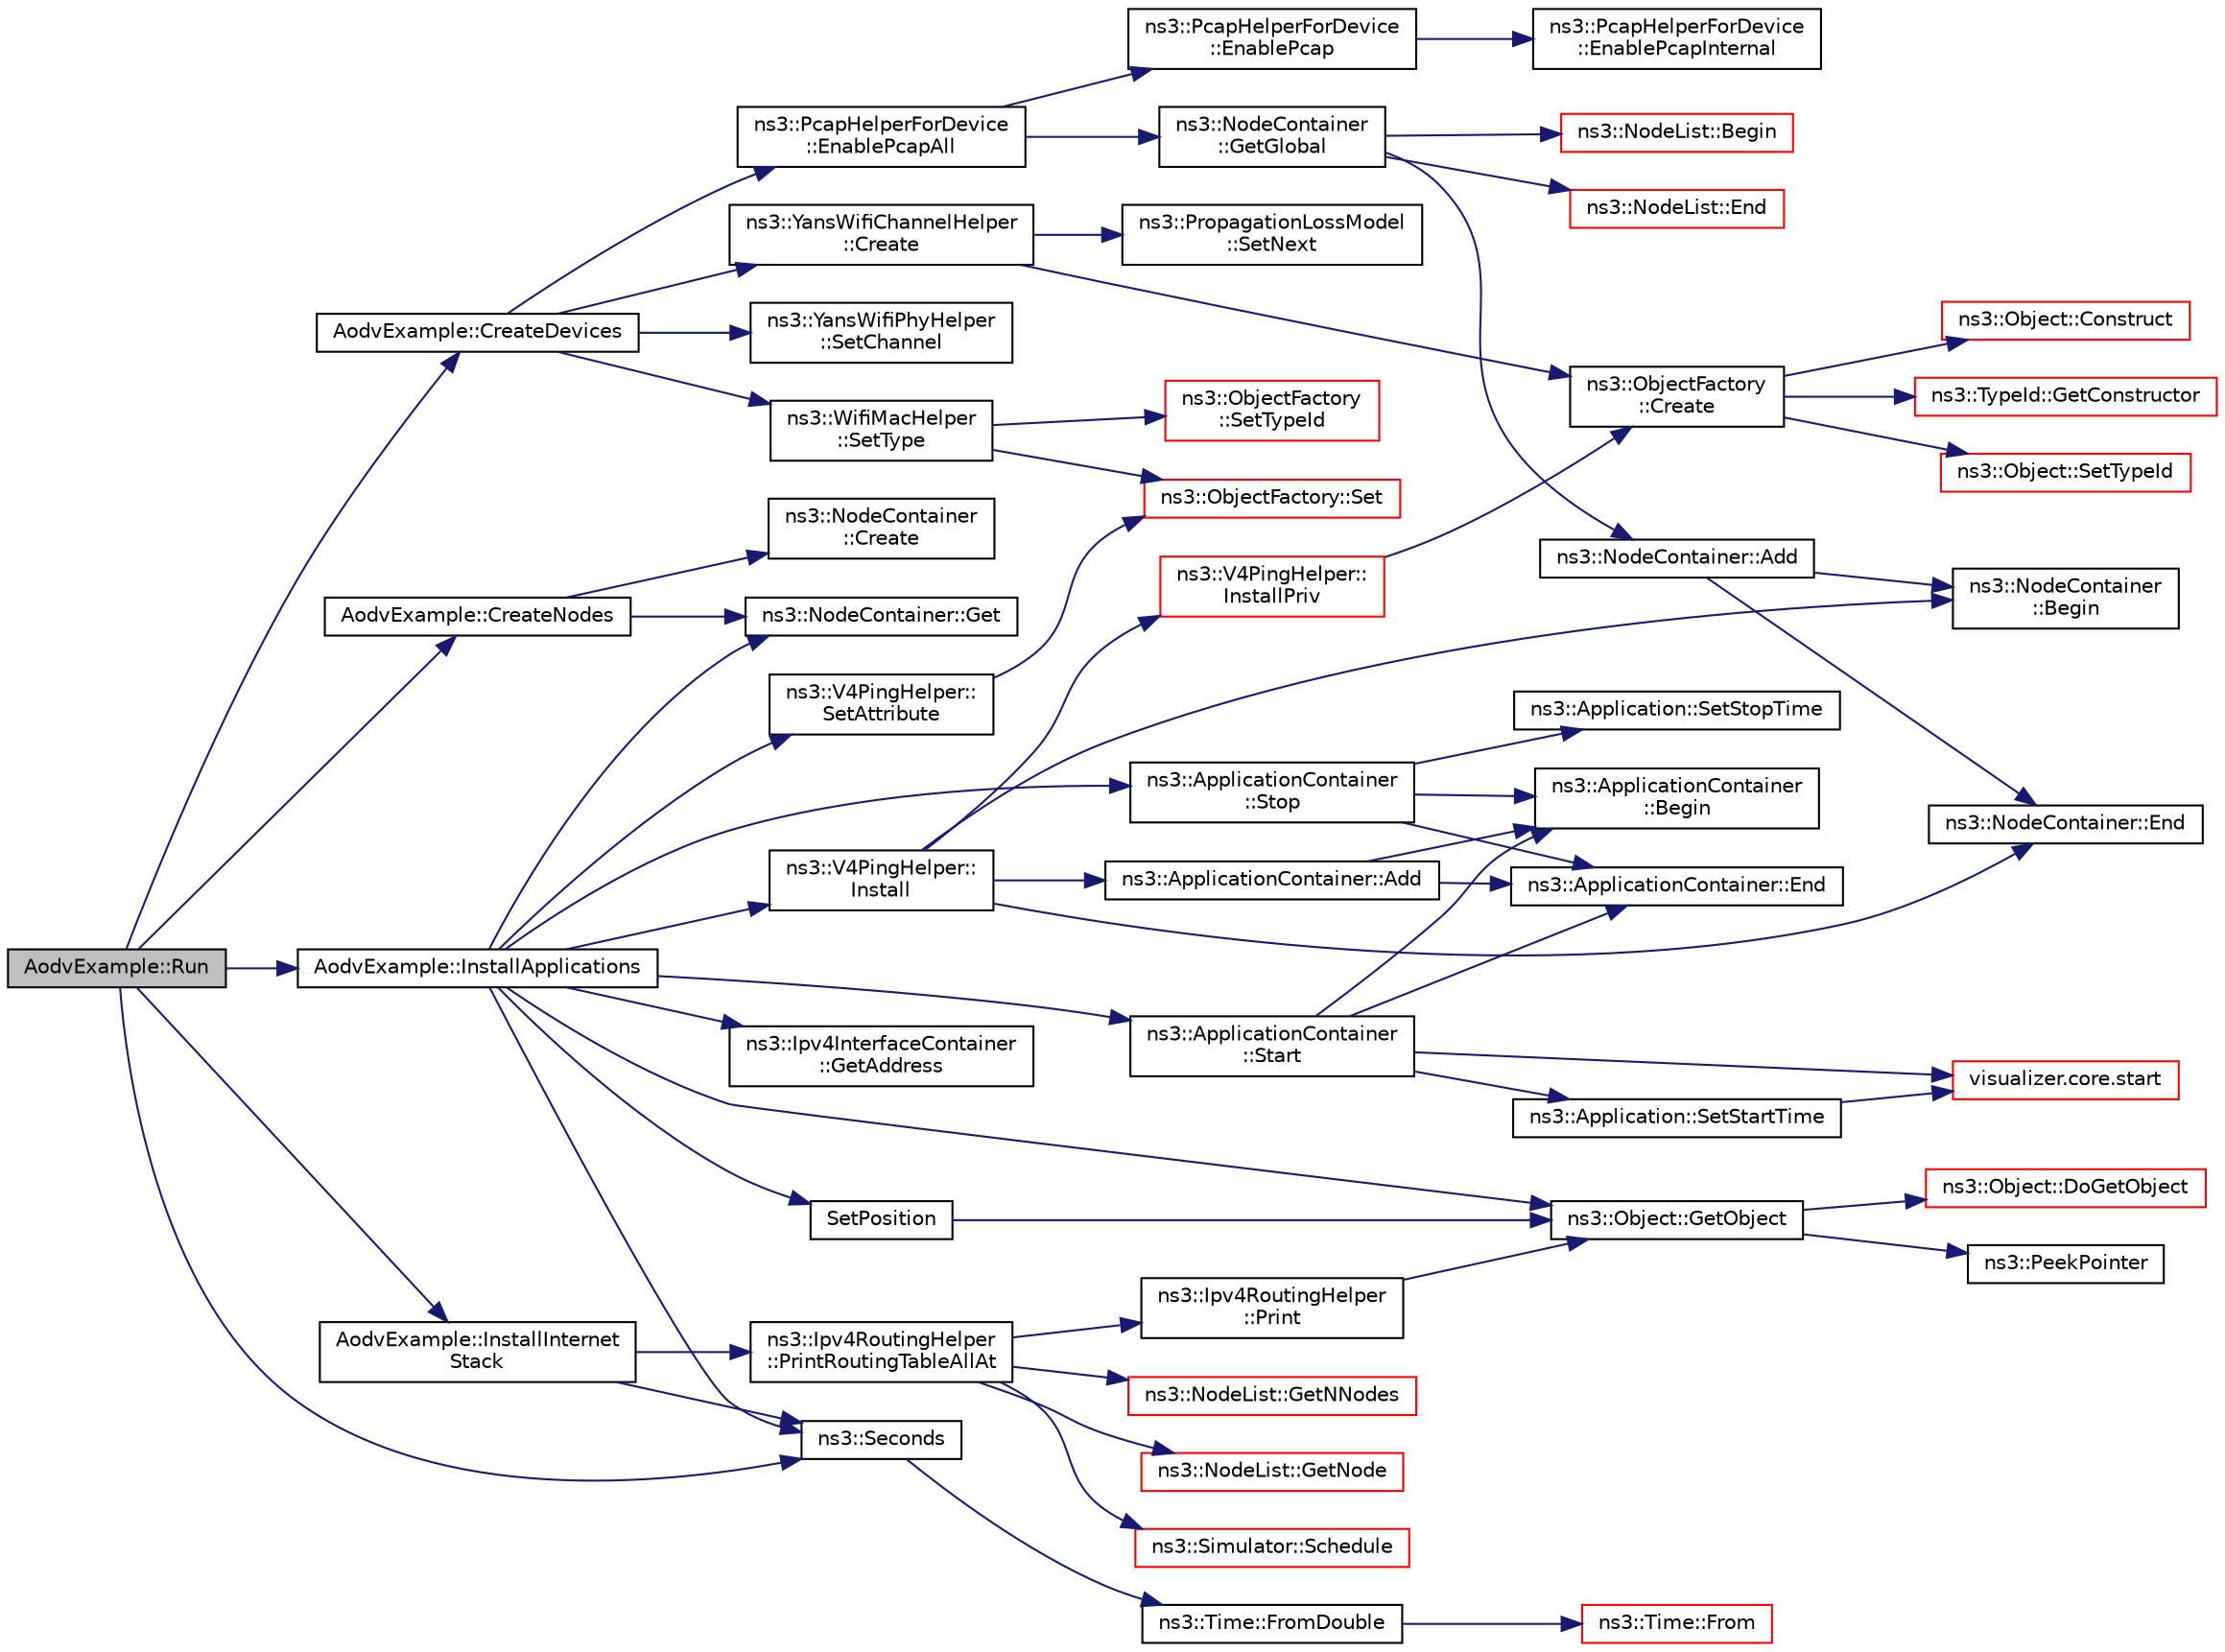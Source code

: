 digraph "AodvExample::Run"
{
 // LATEX_PDF_SIZE
  edge [fontname="Helvetica",fontsize="10",labelfontname="Helvetica",labelfontsize="10"];
  node [fontname="Helvetica",fontsize="10",shape=record];
  rankdir="LR";
  Node1 [label="AodvExample::Run",height=0.2,width=0.4,color="black", fillcolor="grey75", style="filled", fontcolor="black",tooltip="Run simulation."];
  Node1 -> Node2 [color="midnightblue",fontsize="10",style="solid",fontname="Helvetica"];
  Node2 [label="AodvExample::CreateDevices",height=0.2,width=0.4,color="black", fillcolor="white", style="filled",URL="$class_aodv_example.html#a0e9be9e9b05169dfe7d440ac2dfa3252",tooltip="Create the devices."];
  Node2 -> Node3 [color="midnightblue",fontsize="10",style="solid",fontname="Helvetica"];
  Node3 [label="ns3::YansWifiChannelHelper\l::Create",height=0.2,width=0.4,color="black", fillcolor="white", style="filled",URL="$classns3_1_1_yans_wifi_channel_helper.html#a6bb01082fd42806a6b95e6684a4344d4",tooltip=" "];
  Node3 -> Node4 [color="midnightblue",fontsize="10",style="solid",fontname="Helvetica"];
  Node4 [label="ns3::ObjectFactory\l::Create",height=0.2,width=0.4,color="black", fillcolor="white", style="filled",URL="$classns3_1_1_object_factory.html#a52eda277f4aaab54266134ba48102ad7",tooltip="Create an Object instance of the configured TypeId."];
  Node4 -> Node5 [color="midnightblue",fontsize="10",style="solid",fontname="Helvetica"];
  Node5 [label="ns3::Object::Construct",height=0.2,width=0.4,color="red", fillcolor="white", style="filled",URL="$classns3_1_1_object.html#a636e8411dc5228771f45c9b805d348fa",tooltip="Initialize all member variables registered as Attributes of this TypeId."];
  Node4 -> Node29 [color="midnightblue",fontsize="10",style="solid",fontname="Helvetica"];
  Node29 [label="ns3::TypeId::GetConstructor",height=0.2,width=0.4,color="red", fillcolor="white", style="filled",URL="$classns3_1_1_type_id.html#a66b2628edf921fc88945ec8a8f3a1683",tooltip="Get the constructor callback."];
  Node4 -> Node31 [color="midnightblue",fontsize="10",style="solid",fontname="Helvetica"];
  Node31 [label="ns3::Object::SetTypeId",height=0.2,width=0.4,color="red", fillcolor="white", style="filled",URL="$classns3_1_1_object.html#a19b1ebd8ec8fe404845e665880a6c5ad",tooltip="Set the TypeId of this Object."];
  Node3 -> Node34 [color="midnightblue",fontsize="10",style="solid",fontname="Helvetica"];
  Node34 [label="ns3::PropagationLossModel\l::SetNext",height=0.2,width=0.4,color="black", fillcolor="white", style="filled",URL="$classns3_1_1_propagation_loss_model.html#ac6d627f2eb09daa057de080615ac1013",tooltip="Enables a chain of loss models to act on the signal."];
  Node2 -> Node35 [color="midnightblue",fontsize="10",style="solid",fontname="Helvetica"];
  Node35 [label="ns3::PcapHelperForDevice\l::EnablePcapAll",height=0.2,width=0.4,color="black", fillcolor="white", style="filled",URL="$classns3_1_1_pcap_helper_for_device.html#a4ab183a2512120200d4a0e5d8ececd49",tooltip="Enable pcap output on each device (which is of the appropriate type) in the set of all nodes created ..."];
  Node35 -> Node36 [color="midnightblue",fontsize="10",style="solid",fontname="Helvetica"];
  Node36 [label="ns3::PcapHelperForDevice\l::EnablePcap",height=0.2,width=0.4,color="black", fillcolor="white", style="filled",URL="$classns3_1_1_pcap_helper_for_device.html#a74866def9a881aa9d5c5be1225a26722",tooltip="Enable pcap output the indicated net device."];
  Node36 -> Node37 [color="midnightblue",fontsize="10",style="solid",fontname="Helvetica"];
  Node37 [label="ns3::PcapHelperForDevice\l::EnablePcapInternal",height=0.2,width=0.4,color="black", fillcolor="white", style="filled",URL="$classns3_1_1_pcap_helper_for_device.html#aae5c1fa77e45af342b1e3f70bf604e0f",tooltip="Enable pcap output the indicated net device."];
  Node35 -> Node38 [color="midnightblue",fontsize="10",style="solid",fontname="Helvetica"];
  Node38 [label="ns3::NodeContainer\l::GetGlobal",height=0.2,width=0.4,color="black", fillcolor="white", style="filled",URL="$classns3_1_1_node_container.html#a687e8f9ceb74d0ce3b06591c9f44c9ed",tooltip="Create a NodeContainer that contains a list of all nodes created through NodeContainer::Create() and ..."];
  Node38 -> Node39 [color="midnightblue",fontsize="10",style="solid",fontname="Helvetica"];
  Node39 [label="ns3::NodeContainer::Add",height=0.2,width=0.4,color="black", fillcolor="white", style="filled",URL="$classns3_1_1_node_container.html#aa60b3a0e70f2fb324e16ffcf8bf31fcb",tooltip="Append the contents of another NodeContainer to the end of this container."];
  Node39 -> Node40 [color="midnightblue",fontsize="10",style="solid",fontname="Helvetica"];
  Node40 [label="ns3::NodeContainer\l::Begin",height=0.2,width=0.4,color="black", fillcolor="white", style="filled",URL="$classns3_1_1_node_container.html#a2bfe1f50688c96e0888b1907e1e2f324",tooltip="Get an iterator which refers to the first Node in the container."];
  Node39 -> Node41 [color="midnightblue",fontsize="10",style="solid",fontname="Helvetica"];
  Node41 [label="ns3::NodeContainer::End",height=0.2,width=0.4,color="black", fillcolor="white", style="filled",URL="$classns3_1_1_node_container.html#a4904853b5d3e86f622a2ef8b4e959e08",tooltip="Get an iterator which indicates past-the-last Node in the container."];
  Node38 -> Node42 [color="midnightblue",fontsize="10",style="solid",fontname="Helvetica"];
  Node42 [label="ns3::NodeList::Begin",height=0.2,width=0.4,color="red", fillcolor="white", style="filled",URL="$classns3_1_1_node_list.html#a93d2211831f5cb71d1dbb721e2721d7f",tooltip=" "];
  Node38 -> Node76 [color="midnightblue",fontsize="10",style="solid",fontname="Helvetica"];
  Node76 [label="ns3::NodeList::End",height=0.2,width=0.4,color="red", fillcolor="white", style="filled",URL="$classns3_1_1_node_list.html#a027a558c16e6078e25c7ffc67becb559",tooltip=" "];
  Node2 -> Node77 [color="midnightblue",fontsize="10",style="solid",fontname="Helvetica"];
  Node77 [label="ns3::YansWifiPhyHelper\l::SetChannel",height=0.2,width=0.4,color="black", fillcolor="white", style="filled",URL="$classns3_1_1_yans_wifi_phy_helper.html#ad2e9a27587dd4ff320435c93cc2676de",tooltip=" "];
  Node2 -> Node78 [color="midnightblue",fontsize="10",style="solid",fontname="Helvetica"];
  Node78 [label="ns3::WifiMacHelper\l::SetType",height=0.2,width=0.4,color="black", fillcolor="white", style="filled",URL="$classns3_1_1_wifi_mac_helper.html#a382d8df76a1dd7007179d1963b4b6bc6",tooltip=" "];
  Node78 -> Node79 [color="midnightblue",fontsize="10",style="solid",fontname="Helvetica"];
  Node79 [label="ns3::ObjectFactory::Set",height=0.2,width=0.4,color="red", fillcolor="white", style="filled",URL="$classns3_1_1_object_factory.html#a3c9d5ed564f08ab4427e113bcc48e1d4",tooltip="Set an attribute to be set during construction."];
  Node78 -> Node72 [color="midnightblue",fontsize="10",style="solid",fontname="Helvetica"];
  Node72 [label="ns3::ObjectFactory\l::SetTypeId",height=0.2,width=0.4,color="red", fillcolor="white", style="filled",URL="$classns3_1_1_object_factory.html#a77dcd099064038a1eb7a6b8251229ec3",tooltip="Set the TypeId of the Objects to be created by this factory."];
  Node1 -> Node85 [color="midnightblue",fontsize="10",style="solid",fontname="Helvetica"];
  Node85 [label="AodvExample::CreateNodes",height=0.2,width=0.4,color="black", fillcolor="white", style="filled",URL="$class_aodv_example.html#a8f39319e44e5bae98359b0b11f905281",tooltip="Create the nodes."];
  Node85 -> Node86 [color="midnightblue",fontsize="10",style="solid",fontname="Helvetica"];
  Node86 [label="ns3::NodeContainer\l::Create",height=0.2,width=0.4,color="black", fillcolor="white", style="filled",URL="$classns3_1_1_node_container.html#a787f059e2813e8b951cc6914d11dfe69",tooltip="Create n nodes and append pointers to them to the end of this NodeContainer."];
  Node85 -> Node87 [color="midnightblue",fontsize="10",style="solid",fontname="Helvetica"];
  Node87 [label="ns3::NodeContainer::Get",height=0.2,width=0.4,color="black", fillcolor="white", style="filled",URL="$classns3_1_1_node_container.html#aff885e5a6b02ca4a27f5725de647d96e",tooltip="Get the Ptr<Node> stored in this container at a given index."];
  Node1 -> Node88 [color="midnightblue",fontsize="10",style="solid",fontname="Helvetica"];
  Node88 [label="AodvExample::InstallApplications",height=0.2,width=0.4,color="black", fillcolor="white", style="filled",URL="$class_aodv_example.html#a181ce6b0304fa53ac0db6cb0228f93f7",tooltip="Create the simulation applications."];
  Node88 -> Node87 [color="midnightblue",fontsize="10",style="solid",fontname="Helvetica"];
  Node88 -> Node89 [color="midnightblue",fontsize="10",style="solid",fontname="Helvetica"];
  Node89 [label="ns3::Ipv4InterfaceContainer\l::GetAddress",height=0.2,width=0.4,color="black", fillcolor="white", style="filled",URL="$classns3_1_1_ipv4_interface_container.html#ae708067c27bd8019edd3c0311ff150b3",tooltip=" "];
  Node88 -> Node90 [color="midnightblue",fontsize="10",style="solid",fontname="Helvetica"];
  Node90 [label="ns3::Object::GetObject",height=0.2,width=0.4,color="black", fillcolor="white", style="filled",URL="$classns3_1_1_object.html#ad21f5401ff705cd29c37f931ea3afc18",tooltip="Get a pointer to the requested aggregated Object."];
  Node90 -> Node91 [color="midnightblue",fontsize="10",style="solid",fontname="Helvetica"];
  Node91 [label="ns3::Object::DoGetObject",height=0.2,width=0.4,color="red", fillcolor="white", style="filled",URL="$classns3_1_1_object.html#a7c009975f7c0994cb47a69f713745e0a",tooltip="Find an Object of TypeId tid in the aggregates of this Object."];
  Node90 -> Node96 [color="midnightblue",fontsize="10",style="solid",fontname="Helvetica"];
  Node96 [label="ns3::PeekPointer",height=0.2,width=0.4,color="black", fillcolor="white", style="filled",URL="$namespacens3.html#af2a7557fe9afdd98d8f6f8f6e412cf5a",tooltip=" "];
  Node88 -> Node97 [color="midnightblue",fontsize="10",style="solid",fontname="Helvetica"];
  Node97 [label="ns3::V4PingHelper::\lInstall",height=0.2,width=0.4,color="black", fillcolor="white", style="filled",URL="$classns3_1_1_v4_ping_helper.html#a0599aa44cbcc6a0ad69299a7f900f944",tooltip="Install a Ping application on each Node in the provided NodeContainer."];
  Node97 -> Node98 [color="midnightblue",fontsize="10",style="solid",fontname="Helvetica"];
  Node98 [label="ns3::ApplicationContainer::Add",height=0.2,width=0.4,color="black", fillcolor="white", style="filled",URL="$classns3_1_1_application_container.html#ad09ab1a1ad5849d518d5f4c262e38152",tooltip="Append the contents of another ApplicationContainer to the end of this container."];
  Node98 -> Node99 [color="midnightblue",fontsize="10",style="solid",fontname="Helvetica"];
  Node99 [label="ns3::ApplicationContainer\l::Begin",height=0.2,width=0.4,color="black", fillcolor="white", style="filled",URL="$classns3_1_1_application_container.html#a52964e0173d98e9d9dd9e8c4fc4f5ff7",tooltip="Get an iterator which refers to the first Application in the container."];
  Node98 -> Node100 [color="midnightblue",fontsize="10",style="solid",fontname="Helvetica"];
  Node100 [label="ns3::ApplicationContainer::End",height=0.2,width=0.4,color="black", fillcolor="white", style="filled",URL="$classns3_1_1_application_container.html#a9f1d05b1b8993ef668438ed5eadd7354",tooltip="Get an iterator which indicates past-the-last Application in the container."];
  Node97 -> Node40 [color="midnightblue",fontsize="10",style="solid",fontname="Helvetica"];
  Node97 -> Node41 [color="midnightblue",fontsize="10",style="solid",fontname="Helvetica"];
  Node97 -> Node101 [color="midnightblue",fontsize="10",style="solid",fontname="Helvetica"];
  Node101 [label="ns3::V4PingHelper::\lInstallPriv",height=0.2,width=0.4,color="red", fillcolor="white", style="filled",URL="$classns3_1_1_v4_ping_helper.html#af5d2405bc1e2d710c26a0bdac2652b14",tooltip="Do the actual application installation in the node."];
  Node101 -> Node4 [color="midnightblue",fontsize="10",style="solid",fontname="Helvetica"];
  Node88 -> Node107 [color="midnightblue",fontsize="10",style="solid",fontname="Helvetica"];
  Node107 [label="ns3::Seconds",height=0.2,width=0.4,color="black", fillcolor="white", style="filled",URL="$group__timecivil.html#ga33c34b816f8ff6628e33d5c8e9713b9e",tooltip="Construct a Time in the indicated unit."];
  Node107 -> Node108 [color="midnightblue",fontsize="10",style="solid",fontname="Helvetica"];
  Node108 [label="ns3::Time::FromDouble",height=0.2,width=0.4,color="black", fillcolor="white", style="filled",URL="$classns3_1_1_time.html#a60e845f4a74e62495b86356afe604cb4",tooltip="Create a Time equal to value in unit unit."];
  Node108 -> Node109 [color="midnightblue",fontsize="10",style="solid",fontname="Helvetica"];
  Node109 [label="ns3::Time::From",height=0.2,width=0.4,color="red", fillcolor="white", style="filled",URL="$classns3_1_1_time.html#a34e4acc13d0e08cc8cb9cd3b838b9baf",tooltip="Create a Time in the current unit."];
  Node88 -> Node114 [color="midnightblue",fontsize="10",style="solid",fontname="Helvetica"];
  Node114 [label="ns3::V4PingHelper::\lSetAttribute",height=0.2,width=0.4,color="black", fillcolor="white", style="filled",URL="$classns3_1_1_v4_ping_helper.html#a834c093b4c031d64a55b3c70c6b2c464",tooltip="Configure ping applications attribute."];
  Node114 -> Node79 [color="midnightblue",fontsize="10",style="solid",fontname="Helvetica"];
  Node88 -> Node115 [color="midnightblue",fontsize="10",style="solid",fontname="Helvetica"];
  Node115 [label="SetPosition",height=0.2,width=0.4,color="black", fillcolor="white", style="filled",URL="$wifi-ap_8cc.html#aac02abe91b3e5592e31bc0f7d844bf4d",tooltip=" "];
  Node115 -> Node90 [color="midnightblue",fontsize="10",style="solid",fontname="Helvetica"];
  Node88 -> Node116 [color="midnightblue",fontsize="10",style="solid",fontname="Helvetica"];
  Node116 [label="ns3::ApplicationContainer\l::Start",height=0.2,width=0.4,color="black", fillcolor="white", style="filled",URL="$classns3_1_1_application_container.html#a8eff87926507020bbe3e1390358a54a7",tooltip="Arrange for all of the Applications in this container to Start() at the Time given as a parameter."];
  Node116 -> Node99 [color="midnightblue",fontsize="10",style="solid",fontname="Helvetica"];
  Node116 -> Node100 [color="midnightblue",fontsize="10",style="solid",fontname="Helvetica"];
  Node116 -> Node117 [color="midnightblue",fontsize="10",style="solid",fontname="Helvetica"];
  Node117 [label="ns3::Application::SetStartTime",height=0.2,width=0.4,color="black", fillcolor="white", style="filled",URL="$classns3_1_1_application.html#a8360a49748e30c52ffdcc7a305c3cd48",tooltip="Specify application start time."];
  Node117 -> Node118 [color="midnightblue",fontsize="10",style="solid",fontname="Helvetica"];
  Node118 [label="visualizer.core.start",height=0.2,width=0.4,color="red", fillcolor="white", style="filled",URL="$namespacevisualizer_1_1core.html#a2a35e5d8a34af358b508dac8635754e0",tooltip=" "];
  Node116 -> Node118 [color="midnightblue",fontsize="10",style="solid",fontname="Helvetica"];
  Node88 -> Node121 [color="midnightblue",fontsize="10",style="solid",fontname="Helvetica"];
  Node121 [label="ns3::ApplicationContainer\l::Stop",height=0.2,width=0.4,color="black", fillcolor="white", style="filled",URL="$classns3_1_1_application_container.html#adfc52f9aa4020c8714679b00bbb9ddb3",tooltip="Arrange for all of the Applications in this container to Stop() at the Time given as a parameter."];
  Node121 -> Node99 [color="midnightblue",fontsize="10",style="solid",fontname="Helvetica"];
  Node121 -> Node100 [color="midnightblue",fontsize="10",style="solid",fontname="Helvetica"];
  Node121 -> Node122 [color="midnightblue",fontsize="10",style="solid",fontname="Helvetica"];
  Node122 [label="ns3::Application::SetStopTime",height=0.2,width=0.4,color="black", fillcolor="white", style="filled",URL="$classns3_1_1_application.html#a732c1fdadf0be176c753a2ce6e27dff9",tooltip="Specify application stop time."];
  Node1 -> Node123 [color="midnightblue",fontsize="10",style="solid",fontname="Helvetica"];
  Node123 [label="AodvExample::InstallInternet\lStack",height=0.2,width=0.4,color="black", fillcolor="white", style="filled",URL="$class_aodv_example.html#abc2e6b6dd4791571042bc65a1340efd5",tooltip="Create the network."];
  Node123 -> Node124 [color="midnightblue",fontsize="10",style="solid",fontname="Helvetica"];
  Node124 [label="ns3::Ipv4RoutingHelper\l::PrintRoutingTableAllAt",height=0.2,width=0.4,color="black", fillcolor="white", style="filled",URL="$classns3_1_1_ipv4_routing_helper.html#a10d8ba23eca330de968fdfbca2730ec3",tooltip="prints the routing tables of all nodes at a particular time."];
  Node124 -> Node125 [color="midnightblue",fontsize="10",style="solid",fontname="Helvetica"];
  Node125 [label="ns3::NodeList::GetNNodes",height=0.2,width=0.4,color="red", fillcolor="white", style="filled",URL="$classns3_1_1_node_list.html#a1d110b1670005895dd5812baab13682a",tooltip=" "];
  Node124 -> Node126 [color="midnightblue",fontsize="10",style="solid",fontname="Helvetica"];
  Node126 [label="ns3::NodeList::GetNode",height=0.2,width=0.4,color="red", fillcolor="white", style="filled",URL="$classns3_1_1_node_list.html#a80ac09977d48d29db5c704ac8483cf6c",tooltip=" "];
  Node124 -> Node127 [color="midnightblue",fontsize="10",style="solid",fontname="Helvetica"];
  Node127 [label="ns3::Ipv4RoutingHelper\l::Print",height=0.2,width=0.4,color="black", fillcolor="white", style="filled",URL="$classns3_1_1_ipv4_routing_helper.html#a76916d127d8b18fd9eb7688d83f9ff20",tooltip="prints the routing tables of a node."];
  Node127 -> Node90 [color="midnightblue",fontsize="10",style="solid",fontname="Helvetica"];
  Node124 -> Node128 [color="midnightblue",fontsize="10",style="solid",fontname="Helvetica"];
  Node128 [label="ns3::Simulator::Schedule",height=0.2,width=0.4,color="red", fillcolor="white", style="filled",URL="$classns3_1_1_simulator.html#a3da7d28335c8ac0e3e86781f766df241",tooltip="Schedule an event to expire after delay."];
  Node123 -> Node107 [color="midnightblue",fontsize="10",style="solid",fontname="Helvetica"];
  Node1 -> Node107 [color="midnightblue",fontsize="10",style="solid",fontname="Helvetica"];
}

